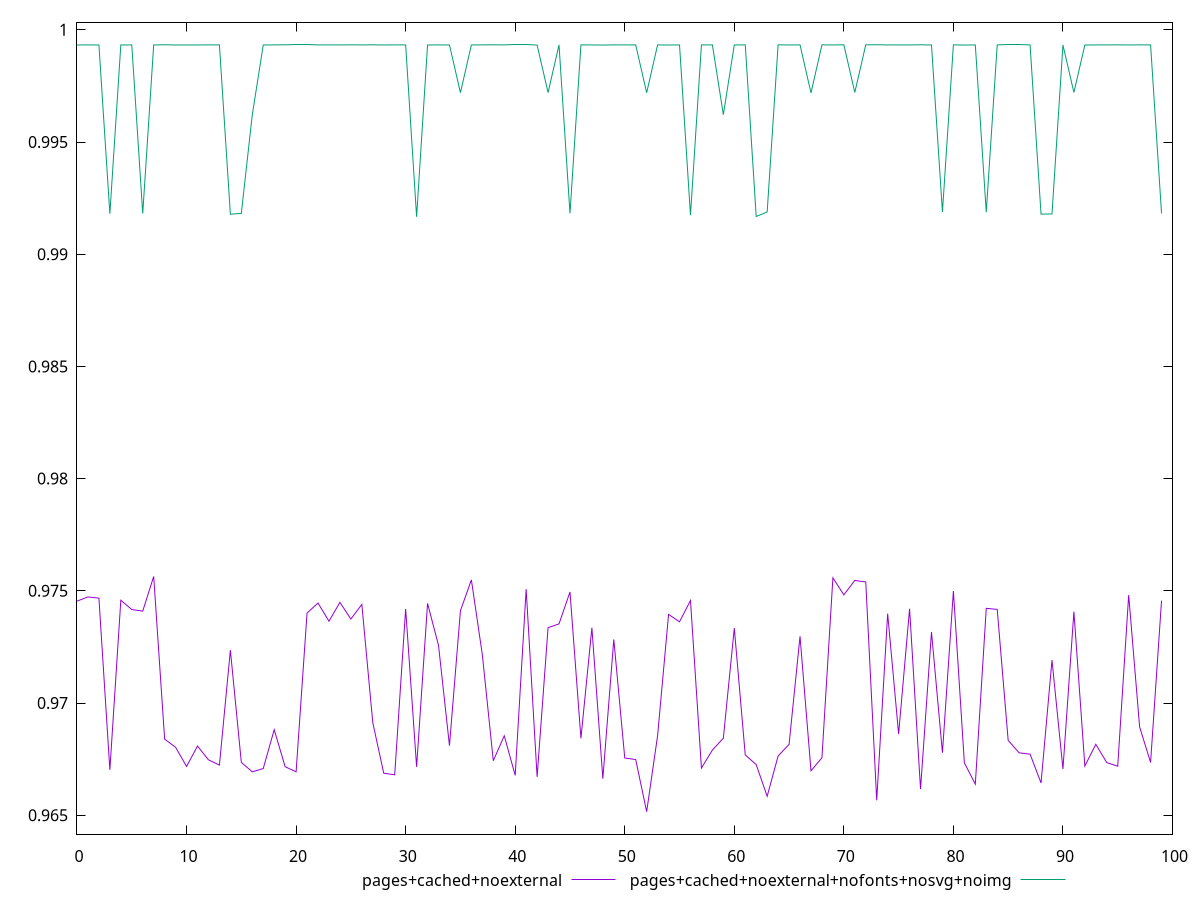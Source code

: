 $_pagesCachedNoexternal <<EOF
0.9745395074626773
0.9747292330877149
0.9746722630046387
0.9670220554866222
0.9745812542131533
0.9741667819595191
0.9740961781180302
0.9756399224235794
0.9683931430455393
0.9680262737951223
0.9671752117231303
0.9680826521157178
0.9674684408080938
0.9672354202836975
0.9723556865750183
0.9673563364706119
0.9669342443224624
0.9670812723224425
0.9688097950259871
0.9671625913484503
0.9669352916140477
0.9740123276320662
0.9744545340772496
0.9736466045620273
0.9744862323700676
0.973743763688349
0.9743951886599991
0.9691232171515993
0.9668715650164605
0.9668022676985677
0.9741913563712276
0.9671546020763011
0.9744408336923752
0.9725696308743976
0.9680984210716503
0.9741134690007238
0.9754882074643956
0.9721520512143156
0.9674287446014784
0.9685421248824418
0.9667764067041189
0.9750748310382118
0.9667107766328435
0.9733582818366064
0.9735275318999472
0.9749494229984847
0.9684283921002654
0.973354567887285
0.9666275340881885
0.9728344949541872
0.9675530447696934
0.9674812645495274
0.965157947131433
0.9685497587926135
0.9739501048565266
0.9736197733657205
0.9745695920269728
0.9671000957451161
0.9679042229315971
0.9684324091598995
0.9733372928207485
0.9676855876052644
0.967255800182949
0.9658440450974677
0.9676397356918328
0.968157268389819
0.9729718809123449
0.966980127396271
0.9675607347305433
0.9755775546881031
0.9748214433036723
0.9754646865816052
0.9753940636639604
0.9656645622333099
0.9739826759120046
0.96861739151976
0.9742011621540698
0.9661661326880311
0.9731657523417476
0.9677836502771691
0.9749920107427816
0.9673347605390319
0.9663862231269669
0.974219605851933
0.9741722906026129
0.9683341820653977
0.9677814163574585
0.9677220548268909
0.9664383702926316
0.9719125159974257
0.9670598335756404
0.9740706170930566
0.9671920141130046
0.9681605791086263
0.9673443505750456
0.967185004255411
0.9748106144305292
0.9689304289256071
0.9673545137931296
0.9745655124506721
EOF
$_pagesCachedNoexternalNofontsNosvgNoimg <<EOF
0.9993239035143859
0.999328495925435
0.9993242297058732
0.9918013989785298
0.9993235786785495
0.999326692976807
0.9918113229179142
0.9993240775482497
0.9993326697970812
0.9993231403038425
0.9993236298012617
0.999323921289704
0.9993284675654759
0.9993262743158273
0.9917835487428077
0.9918194311090227
0.9962100589615374
0.9993232752126182
0.9993272309486863
0.9993313806644801
0.9993271601243632
0.99932708486697
0.9993262938875231
0.9993258425147629
0.9993270394879274
0.9993297490650735
0.9993274238408749
0.9993299296126389
0.9993255272966584
0.9993267889366958
0.9993278316083383
0.9916665889753722
0.9993244070033425
0.9993269586850223
0.9993242071246038
0.9971981862356999
0.9993251291326937
0.9993291873165058
0.9993298042263086
0.9993282708608916
0.9993280958507633
0.9993281131691845
0.9993193012249271
0.9972023171524458
0.9993269372838633
0.9918160526699168
0.9993288505279785
0.9993252674208258
0.9993204446625434
0.9993276631425652
0.9993284008973742
0.9993261313917032
0.9971937960533462
0.9993271040508679
0.9993224016299656
0.9993243585185958
0.991740642663664
0.999325992137335
0.9993281945978139
0.9962194012024177
0.9993247204213724
0.9993295011623254
0.9916806365565654
0.9918827392249014
0.9993312756856728
0.9993244980434977
0.999329574731642
0.9971874162903336
0.9993308615145089
0.9993242485848309
0.9993321195466912
0.997208836681494
0.9993305746318875
0.9993347129089063
0.999327146844137
0.9993285419622849
0.999326151705399
0.9993322335858055
0.9993243777647833
0.9918836996001399
0.9993292907183475
0.9993209019035822
0.9993261350851389
0.9918736077940237
0.9993267269330981
0.9993239920169456
0.9993240190472563
0.9993253535621067
0.9917864740241222
0.991794140000344
0.9993223329954436
0.9972076599673028
0.9993236909221777
0.9993258920224626
0.9993284281545873
0.9993294323691587
0.9993242471041437
0.9993301630531839
0.9993264434297711
0.9918190789734574
EOF
set key outside below
set terminal pngcairo
set output "report_00004_2020-11-02T20-21-41.718Z/speed-index/speed-index_pages+cached+noexternal_pages+cached+noexternal+nofonts+nosvg+noimg.png"
set yrange [0.964157947131433:1.0003347129089062]
plot $_pagesCachedNoexternal title "pages+cached+noexternal" with line ,$_pagesCachedNoexternalNofontsNosvgNoimg title "pages+cached+noexternal+nofonts+nosvg+noimg" with line ,